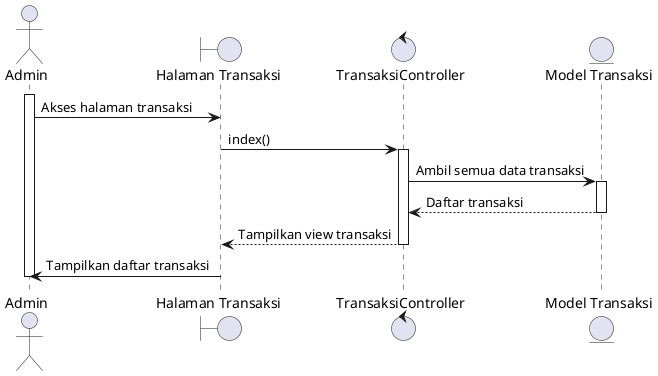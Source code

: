 @startuml
actor Admin

boundary "Halaman Transaksi" as TransaksiPage
control "TransaksiController" as Controller
entity "Model Transaksi" as TransaksiModel

activate Admin
Admin -> TransaksiPage: Akses halaman transaksi
TransaksiPage -> Controller: index()
activate Controller

Controller -> TransaksiModel: Ambil semua data transaksi
activate TransaksiModel
TransaksiModel --> Controller: Daftar transaksi
deactivate TransaksiModel

Controller --> TransaksiPage: Tampilkan view transaksi
deactivate Controller

TransaksiPage -> Admin: Tampilkan daftar transaksi
deactivate Admin

@enduml
